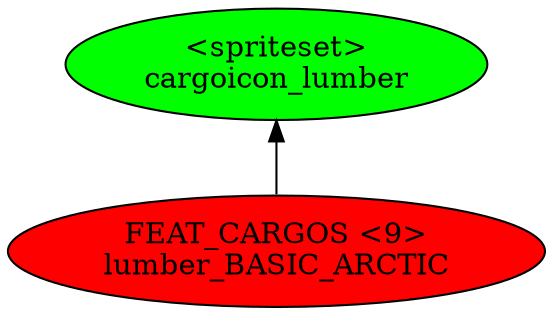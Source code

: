 digraph {
rankdir="BT"
cargoicon_lumber [fillcolor=green style="filled" label="<spriteset>\ncargoicon_lumber"]
lumber_BASIC_ARCTIC [fillcolor=red style="filled" label="FEAT_CARGOS <9>\nlumber_BASIC_ARCTIC"]
lumber_BASIC_ARCTIC->cargoicon_lumber
}
